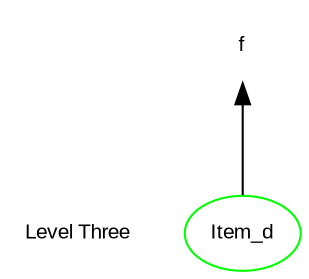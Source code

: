 digraph G {
node [shape=box,fontname="Arial",fontsize="10"];
edge [fontname="Arial",fontsize="8"];
ranksep=.75;
rankdir=BT;
concentrate=true;

node [shape=plaintext,fontname="Arial",fontsize="10"];
{ "Level Three" }

Item_d [label="Item_d" shape=ellipse color="green"];


{ rank = same; "Level Three"; }

Item_d -> f;


}
